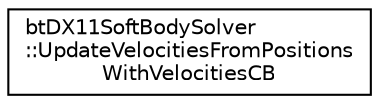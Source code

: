 digraph "Graphical Class Hierarchy"
{
  edge [fontname="Helvetica",fontsize="10",labelfontname="Helvetica",labelfontsize="10"];
  node [fontname="Helvetica",fontsize="10",shape=record];
  rankdir="LR";
  Node1 [label="btDX11SoftBodySolver\l::UpdateVelocitiesFromPositions\lWithVelocitiesCB",height=0.2,width=0.4,color="black", fillcolor="white", style="filled",URL="$structbt_d_x11_soft_body_solver_1_1_update_velocities_from_positions_with_velocities_c_b.html"];
}
